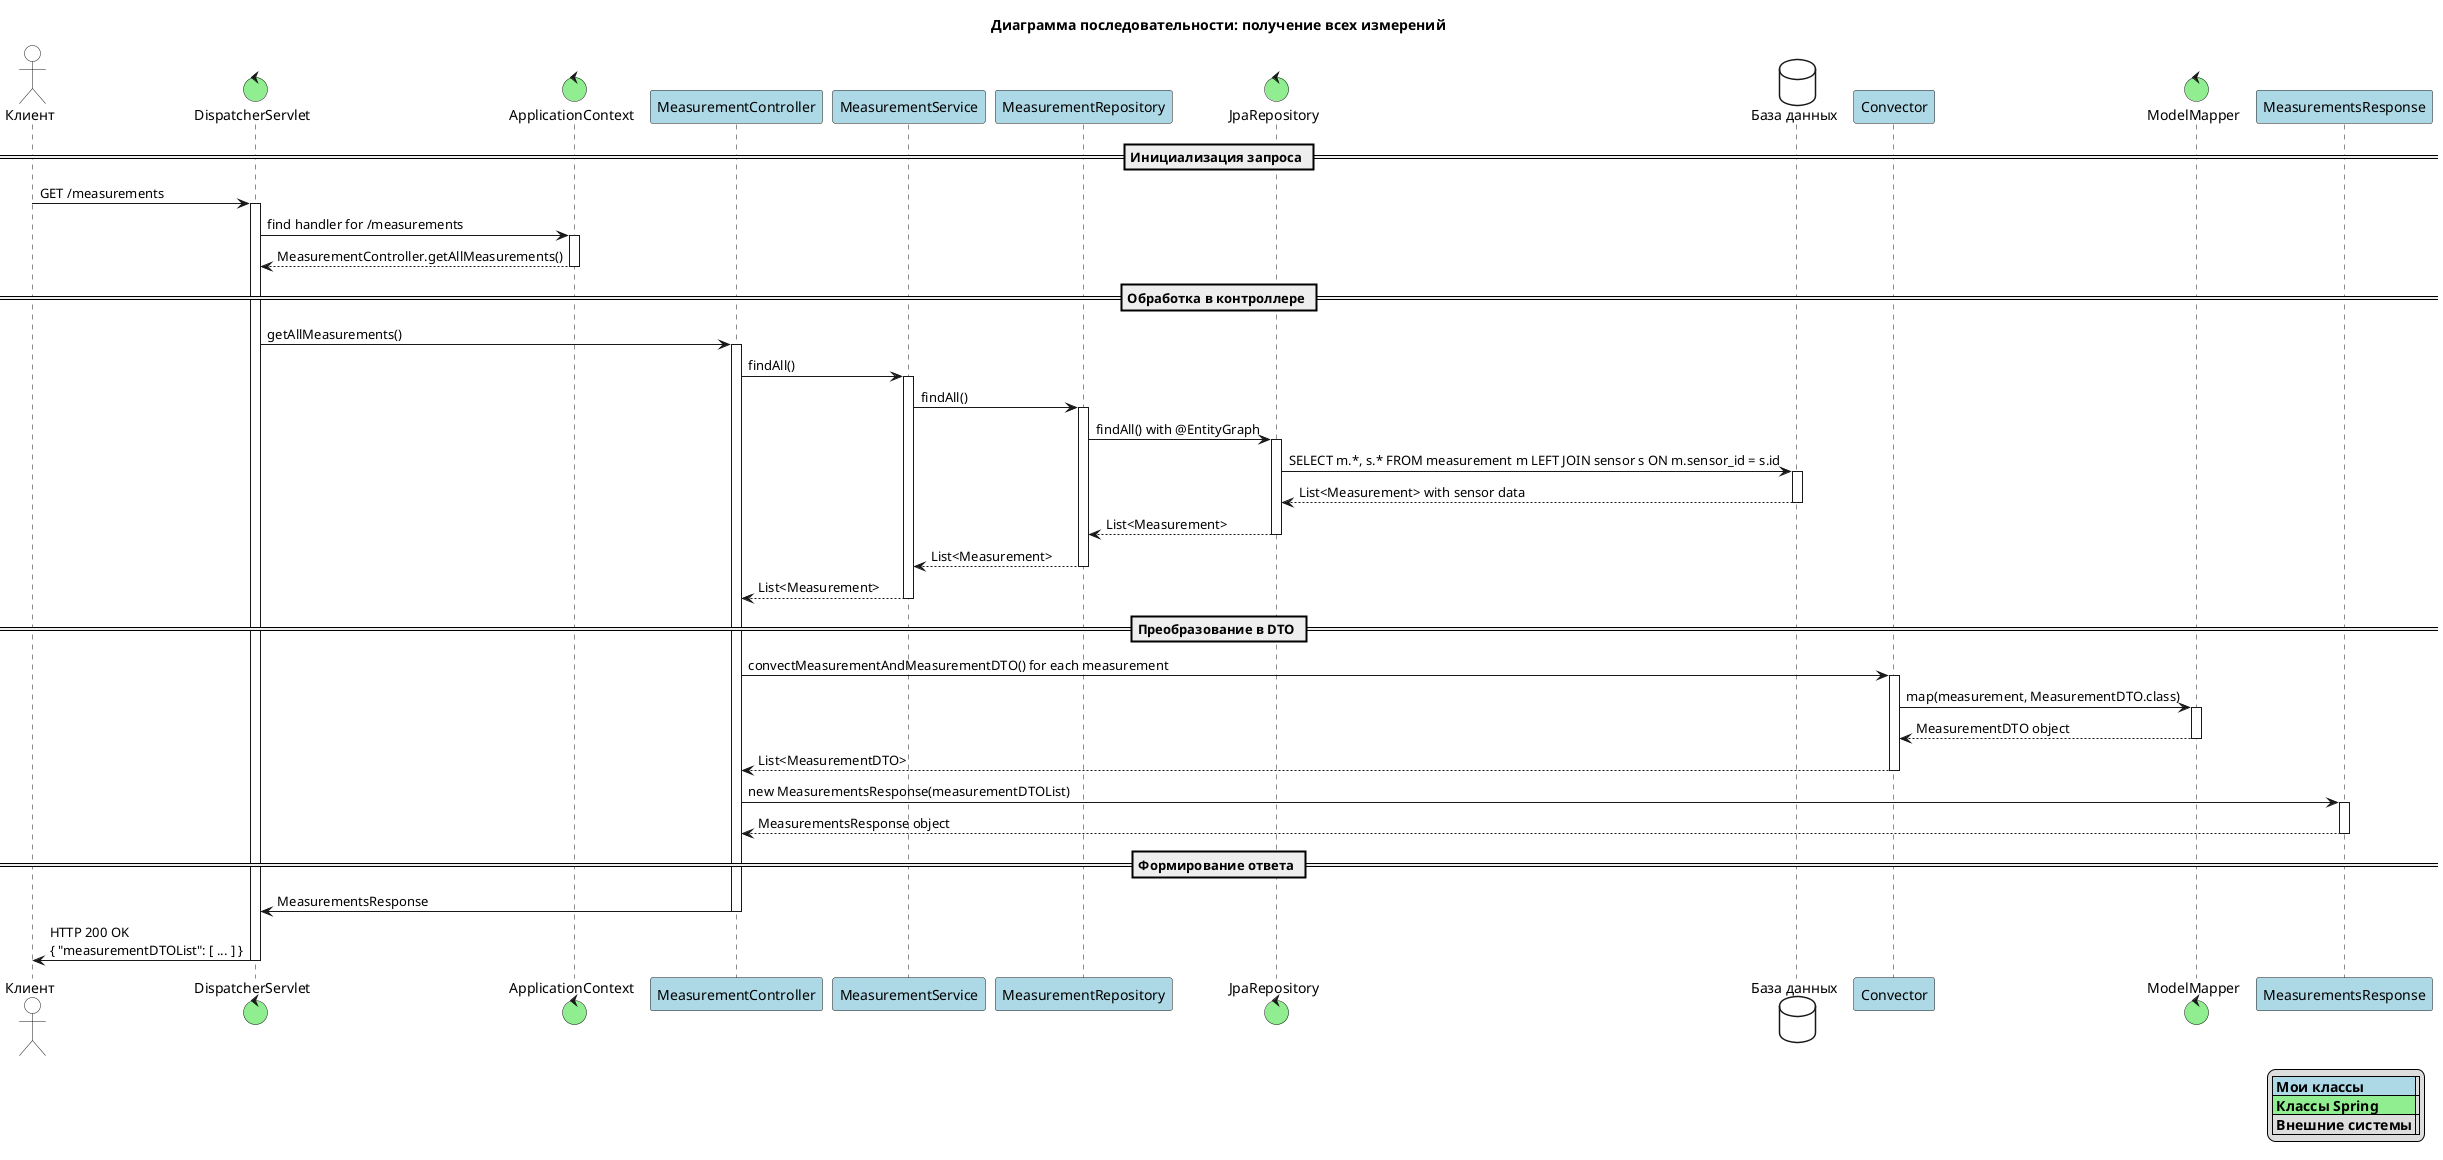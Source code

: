 @startuml
title Диаграмма последовательности: получение всех измерений

skinparam ParticipantBackgroundColor #LightBlue
skinparam ActorBackgroundColor #White
skinparam ControlBackgroundColor #LightGreen
skinparam DatabaseBackgroundColor #White

actor "Клиент" as Client #White
control "DispatcherServlet" as Dispatcher #LightGreen
control "ApplicationContext" as AppContext #LightGreen
participant "MeasurementController" as Controller #LightBlue
participant "MeasurementService" as Service #LightBlue
participant "MeasurementRepository" as Repository #LightBlue
control "JpaRepository" as JPA #LightGreen
database "База данных" as Database #White
participant "Convector" as Converter #LightBlue
control "ModelMapper" as Mapper #LightGreen
participant "MeasurementsResponse" as Response #LightBlue

== Инициализация запроса ==

Client -> Dispatcher: GET /measurements
activate Dispatcher

Dispatcher -> AppContext: find handler for /measurements
activate AppContext
AppContext --> Dispatcher: MeasurementController.getAllMeasurements()
deactivate AppContext

== Обработка в контроллере ==

Dispatcher -> Controller: getAllMeasurements()
activate Controller

Controller -> Service: findAll()
activate Service

Service -> Repository: findAll()
activate Repository

Repository -> JPA: findAll() with @EntityGraph
activate JPA
JPA -> Database: SELECT m.*, s.* FROM measurement m LEFT JOIN sensor s ON m.sensor_id = s.id
activate Database
Database --> JPA: List<Measurement> with sensor data
deactivate Database
JPA --> Repository: List<Measurement>
deactivate JPA

Repository --> Service: List<Measurement>
deactivate Repository

Service --> Controller: List<Measurement>
deactivate Service

== Преобразование в DTO ==

Controller -> Converter: convectMeasurementAndMeasurementDTO() for each measurement
activate Converter

Converter -> Mapper: map(measurement, MeasurementDTO.class)
activate Mapper
Mapper --> Converter: MeasurementDTO object
deactivate Mapper

Converter --> Controller: List<MeasurementDTO>
deactivate Converter

Controller -> Response: new MeasurementsResponse(measurementDTOList)
activate Response
Response --> Controller: MeasurementsResponse object
deactivate Response

== Формирование ответа ==

Controller -> Dispatcher: MeasurementsResponse
deactivate Controller

Dispatcher -> Client: HTTP 200 OK\n{ "measurementDTOList": [ ... ] }
deactivate Dispatcher

legend right
  |<#LightBlue> **Мои классы** | |
  |<#LightGreen> **Классы Spring** | |
  | **Внешние системы** | |
end legend

@enduml